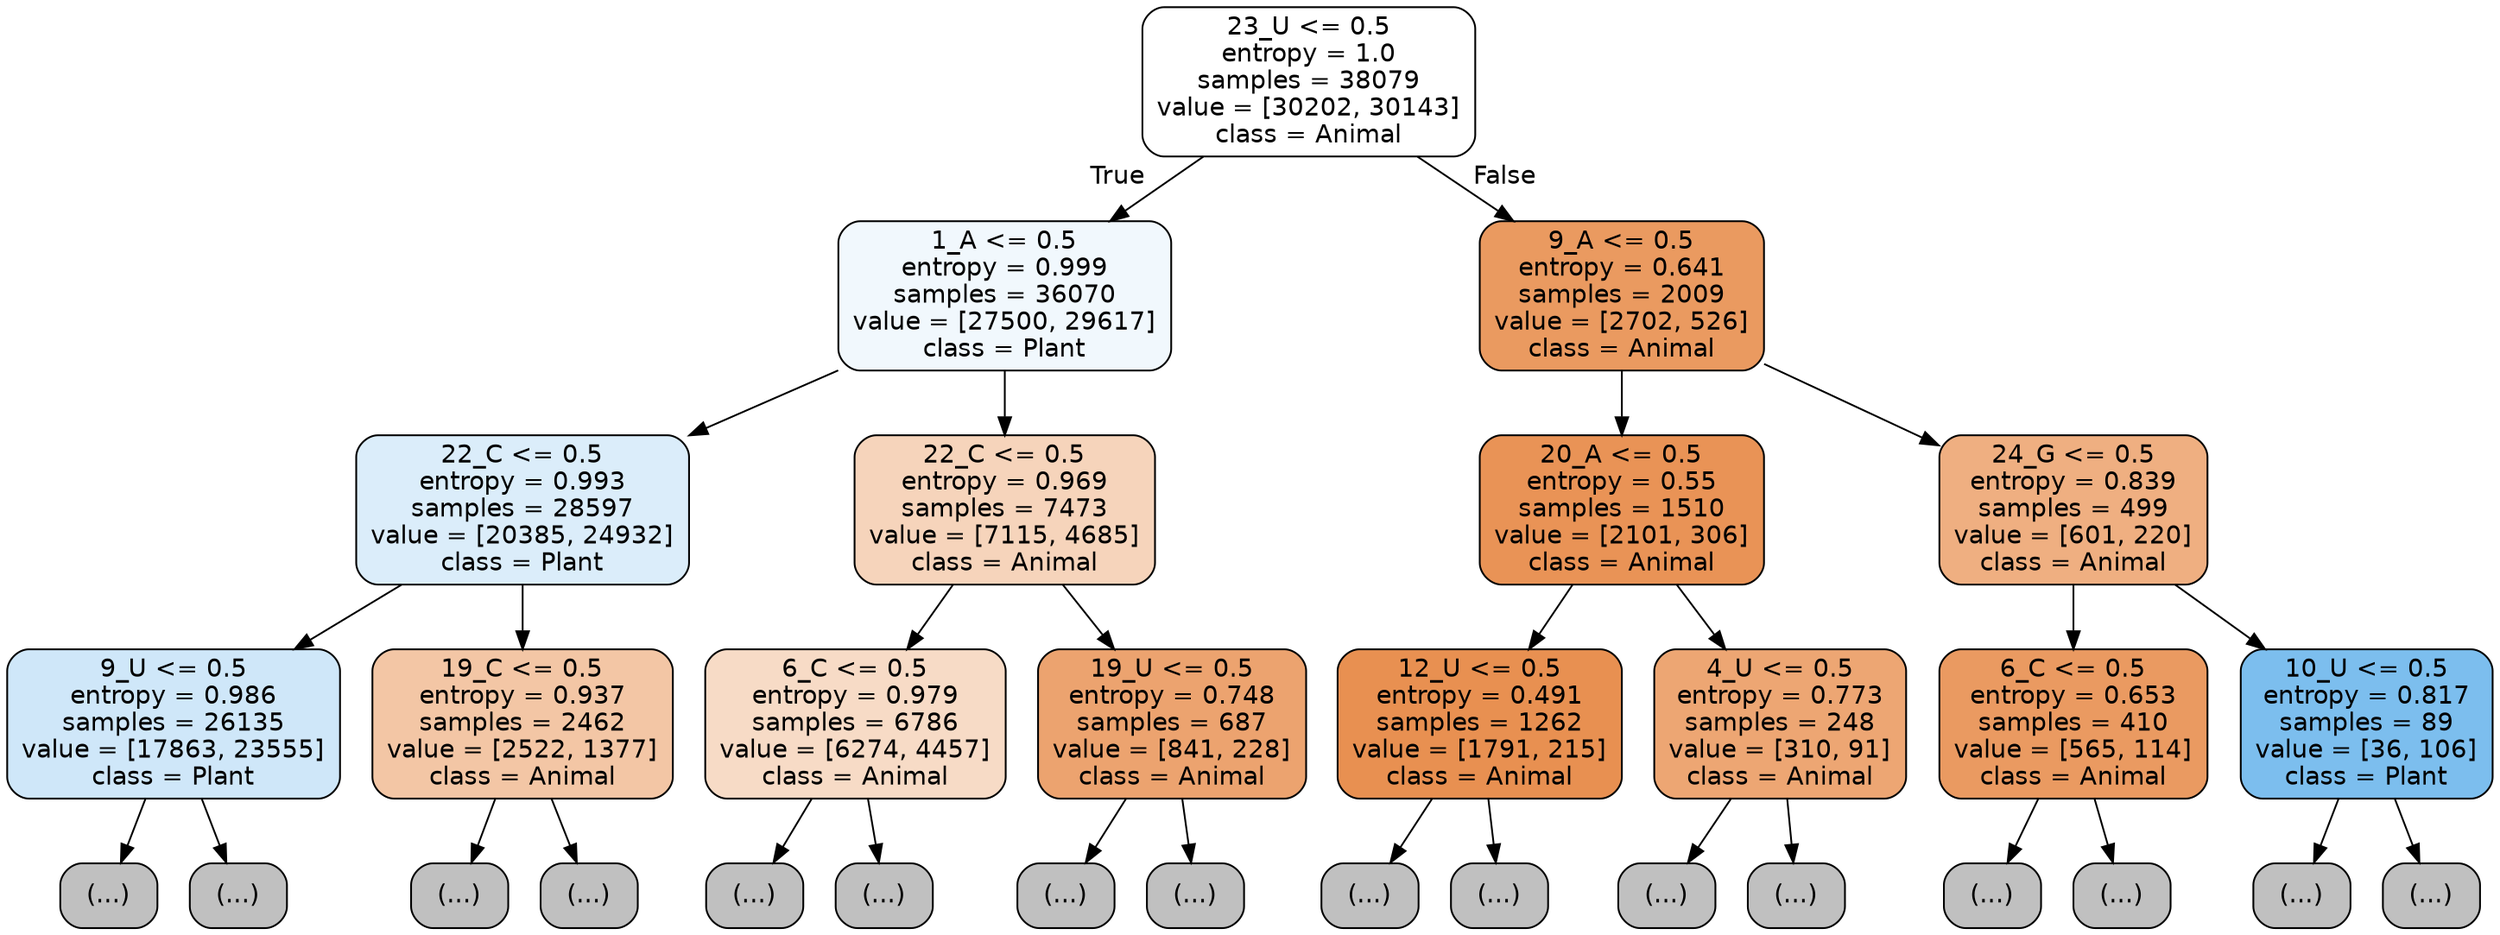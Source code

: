 digraph Tree {
node [shape=box, style="filled, rounded", color="black", fontname="helvetica"] ;
edge [fontname="helvetica"] ;
0 [label="23_U <= 0.5\nentropy = 1.0\nsamples = 38079\nvalue = [30202, 30143]\nclass = Animal", fillcolor="#ffffff"] ;
1 [label="1_A <= 0.5\nentropy = 0.999\nsamples = 36070\nvalue = [27500, 29617]\nclass = Plant", fillcolor="#f1f8fd"] ;
0 -> 1 [labeldistance=2.5, labelangle=45, headlabel="True"] ;
2 [label="22_C <= 0.5\nentropy = 0.993\nsamples = 28597\nvalue = [20385, 24932]\nclass = Plant", fillcolor="#dbedfa"] ;
1 -> 2 ;
3 [label="9_U <= 0.5\nentropy = 0.986\nsamples = 26135\nvalue = [17863, 23555]\nclass = Plant", fillcolor="#cfe7f9"] ;
2 -> 3 ;
4 [label="(...)", fillcolor="#C0C0C0"] ;
3 -> 4 ;
7865 [label="(...)", fillcolor="#C0C0C0"] ;
3 -> 7865 ;
10988 [label="19_C <= 0.5\nentropy = 0.937\nsamples = 2462\nvalue = [2522, 1377]\nclass = Animal", fillcolor="#f3c6a5"] ;
2 -> 10988 ;
10989 [label="(...)", fillcolor="#C0C0C0"] ;
10988 -> 10989 ;
11906 [label="(...)", fillcolor="#C0C0C0"] ;
10988 -> 11906 ;
12331 [label="22_C <= 0.5\nentropy = 0.969\nsamples = 7473\nvalue = [7115, 4685]\nclass = Animal", fillcolor="#f6d4bb"] ;
1 -> 12331 ;
12332 [label="6_C <= 0.5\nentropy = 0.979\nsamples = 6786\nvalue = [6274, 4457]\nclass = Animal", fillcolor="#f7dbc6"] ;
12331 -> 12332 ;
12333 [label="(...)", fillcolor="#C0C0C0"] ;
12332 -> 12333 ;
15160 [label="(...)", fillcolor="#C0C0C0"] ;
12332 -> 15160 ;
15917 [label="19_U <= 0.5\nentropy = 0.748\nsamples = 687\nvalue = [841, 228]\nclass = Animal", fillcolor="#eca36f"] ;
12331 -> 15917 ;
15918 [label="(...)", fillcolor="#C0C0C0"] ;
15917 -> 15918 ;
16129 [label="(...)", fillcolor="#C0C0C0"] ;
15917 -> 16129 ;
16210 [label="9_A <= 0.5\nentropy = 0.641\nsamples = 2009\nvalue = [2702, 526]\nclass = Animal", fillcolor="#ea9a60"] ;
0 -> 16210 [labeldistance=2.5, labelangle=-45, headlabel="False"] ;
16211 [label="20_A <= 0.5\nentropy = 0.55\nsamples = 1510\nvalue = [2101, 306]\nclass = Animal", fillcolor="#e99356"] ;
16210 -> 16211 ;
16212 [label="12_U <= 0.5\nentropy = 0.491\nsamples = 1262\nvalue = [1791, 215]\nclass = Animal", fillcolor="#e89051"] ;
16211 -> 16212 ;
16213 [label="(...)", fillcolor="#C0C0C0"] ;
16212 -> 16213 ;
16560 [label="(...)", fillcolor="#C0C0C0"] ;
16212 -> 16560 ;
16669 [label="4_U <= 0.5\nentropy = 0.773\nsamples = 248\nvalue = [310, 91]\nclass = Animal", fillcolor="#eda673"] ;
16211 -> 16669 ;
16670 [label="(...)", fillcolor="#C0C0C0"] ;
16669 -> 16670 ;
16735 [label="(...)", fillcolor="#C0C0C0"] ;
16669 -> 16735 ;
16768 [label="24_G <= 0.5\nentropy = 0.839\nsamples = 499\nvalue = [601, 220]\nclass = Animal", fillcolor="#efaf81"] ;
16210 -> 16768 ;
16769 [label="6_C <= 0.5\nentropy = 0.653\nsamples = 410\nvalue = [565, 114]\nclass = Animal", fillcolor="#ea9a61"] ;
16768 -> 16769 ;
16770 [label="(...)", fillcolor="#C0C0C0"] ;
16769 -> 16770 ;
16899 [label="(...)", fillcolor="#C0C0C0"] ;
16769 -> 16899 ;
16954 [label="10_U <= 0.5\nentropy = 0.817\nsamples = 89\nvalue = [36, 106]\nclass = Plant", fillcolor="#7cbeee"] ;
16768 -> 16954 ;
16955 [label="(...)", fillcolor="#C0C0C0"] ;
16954 -> 16955 ;
16982 [label="(...)", fillcolor="#C0C0C0"] ;
16954 -> 16982 ;
}
